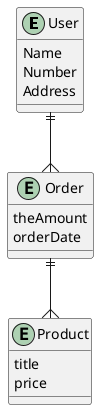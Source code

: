 @startuml

entity User {
Name
Number
Address
}
entity Order {
theAmount
orderDate
}
entity Product {
title
price
}
User ||--{ Order
Order ||--{ Product
@enduml